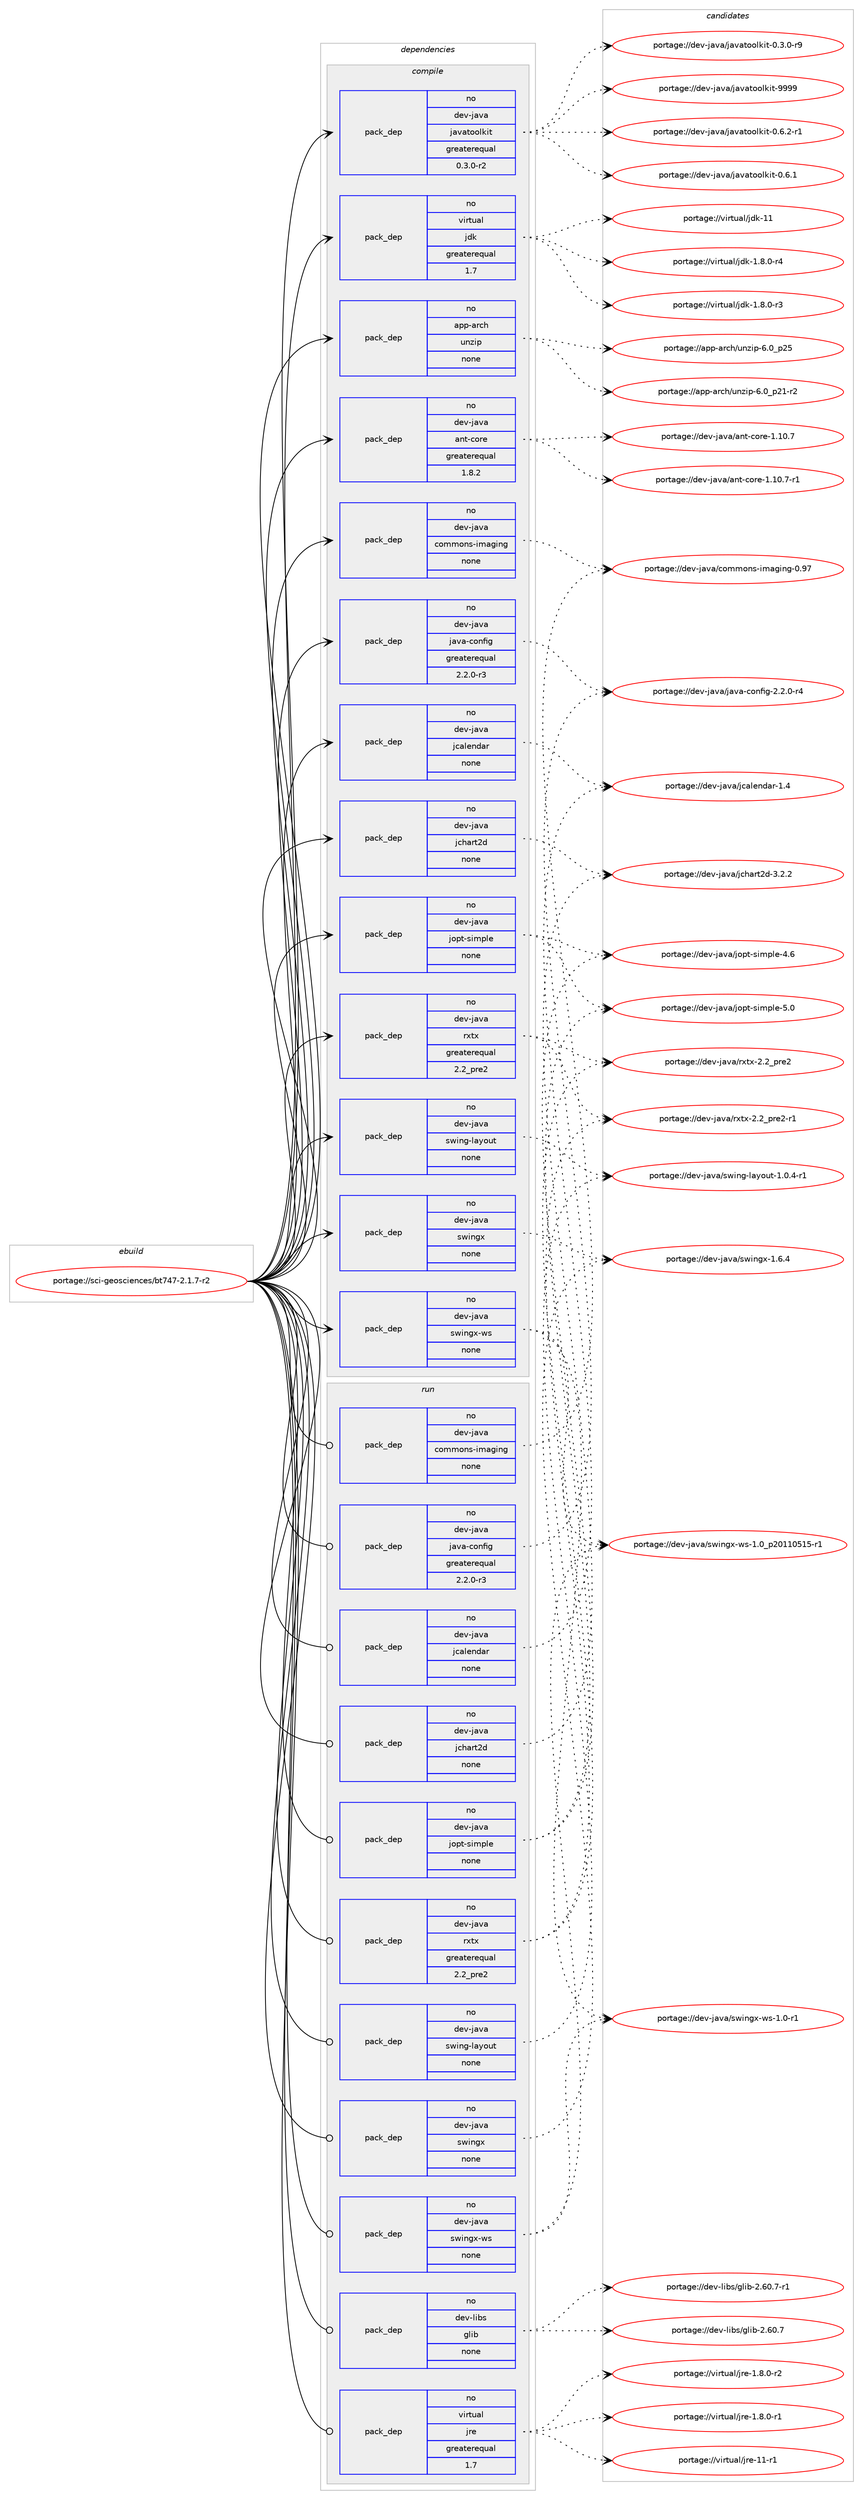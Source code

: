 digraph prolog {

# *************
# Graph options
# *************

newrank=true;
concentrate=true;
compound=true;
graph [rankdir=LR,fontname=Helvetica,fontsize=10,ranksep=1.5];#, ranksep=2.5, nodesep=0.2];
edge  [arrowhead=vee];
node  [fontname=Helvetica,fontsize=10];

# **********
# The ebuild
# **********

subgraph cluster_leftcol {
color=gray;
rank=same;
label=<<i>ebuild</i>>;
id [label="portage://sci-geosciences/bt747-2.1.7-r2", color=red, width=4, href="../sci-geosciences/bt747-2.1.7-r2.svg"];
}

# ****************
# The dependencies
# ****************

subgraph cluster_midcol {
color=gray;
label=<<i>dependencies</i>>;
subgraph cluster_compile {
fillcolor="#eeeeee";
style=filled;
label=<<i>compile</i>>;
subgraph pack76003 {
dependency97546 [label=<<TABLE BORDER="0" CELLBORDER="1" CELLSPACING="0" CELLPADDING="4" WIDTH="220"><TR><TD ROWSPAN="6" CELLPADDING="30">pack_dep</TD></TR><TR><TD WIDTH="110">no</TD></TR><TR><TD>app-arch</TD></TR><TR><TD>unzip</TD></TR><TR><TD>none</TD></TR><TR><TD></TD></TR></TABLE>>, shape=none, color=blue];
}
id:e -> dependency97546:w [weight=20,style="solid",arrowhead="vee"];
subgraph pack76004 {
dependency97547 [label=<<TABLE BORDER="0" CELLBORDER="1" CELLSPACING="0" CELLPADDING="4" WIDTH="220"><TR><TD ROWSPAN="6" CELLPADDING="30">pack_dep</TD></TR><TR><TD WIDTH="110">no</TD></TR><TR><TD>dev-java</TD></TR><TR><TD>ant-core</TD></TR><TR><TD>greaterequal</TD></TR><TR><TD>1.8.2</TD></TR></TABLE>>, shape=none, color=blue];
}
id:e -> dependency97547:w [weight=20,style="solid",arrowhead="vee"];
subgraph pack76005 {
dependency97548 [label=<<TABLE BORDER="0" CELLBORDER="1" CELLSPACING="0" CELLPADDING="4" WIDTH="220"><TR><TD ROWSPAN="6" CELLPADDING="30">pack_dep</TD></TR><TR><TD WIDTH="110">no</TD></TR><TR><TD>dev-java</TD></TR><TR><TD>commons-imaging</TD></TR><TR><TD>none</TD></TR><TR><TD></TD></TR></TABLE>>, shape=none, color=blue];
}
id:e -> dependency97548:w [weight=20,style="solid",arrowhead="vee"];
subgraph pack76006 {
dependency97549 [label=<<TABLE BORDER="0" CELLBORDER="1" CELLSPACING="0" CELLPADDING="4" WIDTH="220"><TR><TD ROWSPAN="6" CELLPADDING="30">pack_dep</TD></TR><TR><TD WIDTH="110">no</TD></TR><TR><TD>dev-java</TD></TR><TR><TD>java-config</TD></TR><TR><TD>greaterequal</TD></TR><TR><TD>2.2.0-r3</TD></TR></TABLE>>, shape=none, color=blue];
}
id:e -> dependency97549:w [weight=20,style="solid",arrowhead="vee"];
subgraph pack76007 {
dependency97550 [label=<<TABLE BORDER="0" CELLBORDER="1" CELLSPACING="0" CELLPADDING="4" WIDTH="220"><TR><TD ROWSPAN="6" CELLPADDING="30">pack_dep</TD></TR><TR><TD WIDTH="110">no</TD></TR><TR><TD>dev-java</TD></TR><TR><TD>javatoolkit</TD></TR><TR><TD>greaterequal</TD></TR><TR><TD>0.3.0-r2</TD></TR></TABLE>>, shape=none, color=blue];
}
id:e -> dependency97550:w [weight=20,style="solid",arrowhead="vee"];
subgraph pack76008 {
dependency97551 [label=<<TABLE BORDER="0" CELLBORDER="1" CELLSPACING="0" CELLPADDING="4" WIDTH="220"><TR><TD ROWSPAN="6" CELLPADDING="30">pack_dep</TD></TR><TR><TD WIDTH="110">no</TD></TR><TR><TD>dev-java</TD></TR><TR><TD>jcalendar</TD></TR><TR><TD>none</TD></TR><TR><TD></TD></TR></TABLE>>, shape=none, color=blue];
}
id:e -> dependency97551:w [weight=20,style="solid",arrowhead="vee"];
subgraph pack76009 {
dependency97552 [label=<<TABLE BORDER="0" CELLBORDER="1" CELLSPACING="0" CELLPADDING="4" WIDTH="220"><TR><TD ROWSPAN="6" CELLPADDING="30">pack_dep</TD></TR><TR><TD WIDTH="110">no</TD></TR><TR><TD>dev-java</TD></TR><TR><TD>jchart2d</TD></TR><TR><TD>none</TD></TR><TR><TD></TD></TR></TABLE>>, shape=none, color=blue];
}
id:e -> dependency97552:w [weight=20,style="solid",arrowhead="vee"];
subgraph pack76010 {
dependency97553 [label=<<TABLE BORDER="0" CELLBORDER="1" CELLSPACING="0" CELLPADDING="4" WIDTH="220"><TR><TD ROWSPAN="6" CELLPADDING="30">pack_dep</TD></TR><TR><TD WIDTH="110">no</TD></TR><TR><TD>dev-java</TD></TR><TR><TD>jopt-simple</TD></TR><TR><TD>none</TD></TR><TR><TD></TD></TR></TABLE>>, shape=none, color=blue];
}
id:e -> dependency97553:w [weight=20,style="solid",arrowhead="vee"];
subgraph pack76011 {
dependency97554 [label=<<TABLE BORDER="0" CELLBORDER="1" CELLSPACING="0" CELLPADDING="4" WIDTH="220"><TR><TD ROWSPAN="6" CELLPADDING="30">pack_dep</TD></TR><TR><TD WIDTH="110">no</TD></TR><TR><TD>dev-java</TD></TR><TR><TD>rxtx</TD></TR><TR><TD>greaterequal</TD></TR><TR><TD>2.2_pre2</TD></TR></TABLE>>, shape=none, color=blue];
}
id:e -> dependency97554:w [weight=20,style="solid",arrowhead="vee"];
subgraph pack76012 {
dependency97555 [label=<<TABLE BORDER="0" CELLBORDER="1" CELLSPACING="0" CELLPADDING="4" WIDTH="220"><TR><TD ROWSPAN="6" CELLPADDING="30">pack_dep</TD></TR><TR><TD WIDTH="110">no</TD></TR><TR><TD>dev-java</TD></TR><TR><TD>swing-layout</TD></TR><TR><TD>none</TD></TR><TR><TD></TD></TR></TABLE>>, shape=none, color=blue];
}
id:e -> dependency97555:w [weight=20,style="solid",arrowhead="vee"];
subgraph pack76013 {
dependency97556 [label=<<TABLE BORDER="0" CELLBORDER="1" CELLSPACING="0" CELLPADDING="4" WIDTH="220"><TR><TD ROWSPAN="6" CELLPADDING="30">pack_dep</TD></TR><TR><TD WIDTH="110">no</TD></TR><TR><TD>dev-java</TD></TR><TR><TD>swingx</TD></TR><TR><TD>none</TD></TR><TR><TD></TD></TR></TABLE>>, shape=none, color=blue];
}
id:e -> dependency97556:w [weight=20,style="solid",arrowhead="vee"];
subgraph pack76014 {
dependency97557 [label=<<TABLE BORDER="0" CELLBORDER="1" CELLSPACING="0" CELLPADDING="4" WIDTH="220"><TR><TD ROWSPAN="6" CELLPADDING="30">pack_dep</TD></TR><TR><TD WIDTH="110">no</TD></TR><TR><TD>dev-java</TD></TR><TR><TD>swingx-ws</TD></TR><TR><TD>none</TD></TR><TR><TD></TD></TR></TABLE>>, shape=none, color=blue];
}
id:e -> dependency97557:w [weight=20,style="solid",arrowhead="vee"];
subgraph pack76015 {
dependency97558 [label=<<TABLE BORDER="0" CELLBORDER="1" CELLSPACING="0" CELLPADDING="4" WIDTH="220"><TR><TD ROWSPAN="6" CELLPADDING="30">pack_dep</TD></TR><TR><TD WIDTH="110">no</TD></TR><TR><TD>virtual</TD></TR><TR><TD>jdk</TD></TR><TR><TD>greaterequal</TD></TR><TR><TD>1.7</TD></TR></TABLE>>, shape=none, color=blue];
}
id:e -> dependency97558:w [weight=20,style="solid",arrowhead="vee"];
}
subgraph cluster_compileandrun {
fillcolor="#eeeeee";
style=filled;
label=<<i>compile and run</i>>;
}
subgraph cluster_run {
fillcolor="#eeeeee";
style=filled;
label=<<i>run</i>>;
subgraph pack76016 {
dependency97559 [label=<<TABLE BORDER="0" CELLBORDER="1" CELLSPACING="0" CELLPADDING="4" WIDTH="220"><TR><TD ROWSPAN="6" CELLPADDING="30">pack_dep</TD></TR><TR><TD WIDTH="110">no</TD></TR><TR><TD>dev-java</TD></TR><TR><TD>commons-imaging</TD></TR><TR><TD>none</TD></TR><TR><TD></TD></TR></TABLE>>, shape=none, color=blue];
}
id:e -> dependency97559:w [weight=20,style="solid",arrowhead="odot"];
subgraph pack76017 {
dependency97560 [label=<<TABLE BORDER="0" CELLBORDER="1" CELLSPACING="0" CELLPADDING="4" WIDTH="220"><TR><TD ROWSPAN="6" CELLPADDING="30">pack_dep</TD></TR><TR><TD WIDTH="110">no</TD></TR><TR><TD>dev-java</TD></TR><TR><TD>java-config</TD></TR><TR><TD>greaterequal</TD></TR><TR><TD>2.2.0-r3</TD></TR></TABLE>>, shape=none, color=blue];
}
id:e -> dependency97560:w [weight=20,style="solid",arrowhead="odot"];
subgraph pack76018 {
dependency97561 [label=<<TABLE BORDER="0" CELLBORDER="1" CELLSPACING="0" CELLPADDING="4" WIDTH="220"><TR><TD ROWSPAN="6" CELLPADDING="30">pack_dep</TD></TR><TR><TD WIDTH="110">no</TD></TR><TR><TD>dev-java</TD></TR><TR><TD>jcalendar</TD></TR><TR><TD>none</TD></TR><TR><TD></TD></TR></TABLE>>, shape=none, color=blue];
}
id:e -> dependency97561:w [weight=20,style="solid",arrowhead="odot"];
subgraph pack76019 {
dependency97562 [label=<<TABLE BORDER="0" CELLBORDER="1" CELLSPACING="0" CELLPADDING="4" WIDTH="220"><TR><TD ROWSPAN="6" CELLPADDING="30">pack_dep</TD></TR><TR><TD WIDTH="110">no</TD></TR><TR><TD>dev-java</TD></TR><TR><TD>jchart2d</TD></TR><TR><TD>none</TD></TR><TR><TD></TD></TR></TABLE>>, shape=none, color=blue];
}
id:e -> dependency97562:w [weight=20,style="solid",arrowhead="odot"];
subgraph pack76020 {
dependency97563 [label=<<TABLE BORDER="0" CELLBORDER="1" CELLSPACING="0" CELLPADDING="4" WIDTH="220"><TR><TD ROWSPAN="6" CELLPADDING="30">pack_dep</TD></TR><TR><TD WIDTH="110">no</TD></TR><TR><TD>dev-java</TD></TR><TR><TD>jopt-simple</TD></TR><TR><TD>none</TD></TR><TR><TD></TD></TR></TABLE>>, shape=none, color=blue];
}
id:e -> dependency97563:w [weight=20,style="solid",arrowhead="odot"];
subgraph pack76021 {
dependency97564 [label=<<TABLE BORDER="0" CELLBORDER="1" CELLSPACING="0" CELLPADDING="4" WIDTH="220"><TR><TD ROWSPAN="6" CELLPADDING="30">pack_dep</TD></TR><TR><TD WIDTH="110">no</TD></TR><TR><TD>dev-java</TD></TR><TR><TD>rxtx</TD></TR><TR><TD>greaterequal</TD></TR><TR><TD>2.2_pre2</TD></TR></TABLE>>, shape=none, color=blue];
}
id:e -> dependency97564:w [weight=20,style="solid",arrowhead="odot"];
subgraph pack76022 {
dependency97565 [label=<<TABLE BORDER="0" CELLBORDER="1" CELLSPACING="0" CELLPADDING="4" WIDTH="220"><TR><TD ROWSPAN="6" CELLPADDING="30">pack_dep</TD></TR><TR><TD WIDTH="110">no</TD></TR><TR><TD>dev-java</TD></TR><TR><TD>swing-layout</TD></TR><TR><TD>none</TD></TR><TR><TD></TD></TR></TABLE>>, shape=none, color=blue];
}
id:e -> dependency97565:w [weight=20,style="solid",arrowhead="odot"];
subgraph pack76023 {
dependency97566 [label=<<TABLE BORDER="0" CELLBORDER="1" CELLSPACING="0" CELLPADDING="4" WIDTH="220"><TR><TD ROWSPAN="6" CELLPADDING="30">pack_dep</TD></TR><TR><TD WIDTH="110">no</TD></TR><TR><TD>dev-java</TD></TR><TR><TD>swingx</TD></TR><TR><TD>none</TD></TR><TR><TD></TD></TR></TABLE>>, shape=none, color=blue];
}
id:e -> dependency97566:w [weight=20,style="solid",arrowhead="odot"];
subgraph pack76024 {
dependency97567 [label=<<TABLE BORDER="0" CELLBORDER="1" CELLSPACING="0" CELLPADDING="4" WIDTH="220"><TR><TD ROWSPAN="6" CELLPADDING="30">pack_dep</TD></TR><TR><TD WIDTH="110">no</TD></TR><TR><TD>dev-java</TD></TR><TR><TD>swingx-ws</TD></TR><TR><TD>none</TD></TR><TR><TD></TD></TR></TABLE>>, shape=none, color=blue];
}
id:e -> dependency97567:w [weight=20,style="solid",arrowhead="odot"];
subgraph pack76025 {
dependency97568 [label=<<TABLE BORDER="0" CELLBORDER="1" CELLSPACING="0" CELLPADDING="4" WIDTH="220"><TR><TD ROWSPAN="6" CELLPADDING="30">pack_dep</TD></TR><TR><TD WIDTH="110">no</TD></TR><TR><TD>dev-libs</TD></TR><TR><TD>glib</TD></TR><TR><TD>none</TD></TR><TR><TD></TD></TR></TABLE>>, shape=none, color=blue];
}
id:e -> dependency97568:w [weight=20,style="solid",arrowhead="odot"];
subgraph pack76026 {
dependency97569 [label=<<TABLE BORDER="0" CELLBORDER="1" CELLSPACING="0" CELLPADDING="4" WIDTH="220"><TR><TD ROWSPAN="6" CELLPADDING="30">pack_dep</TD></TR><TR><TD WIDTH="110">no</TD></TR><TR><TD>virtual</TD></TR><TR><TD>jre</TD></TR><TR><TD>greaterequal</TD></TR><TR><TD>1.7</TD></TR></TABLE>>, shape=none, color=blue];
}
id:e -> dependency97569:w [weight=20,style="solid",arrowhead="odot"];
}
}

# **************
# The candidates
# **************

subgraph cluster_choices {
rank=same;
color=gray;
label=<<i>candidates</i>>;

subgraph choice76003 {
color=black;
nodesep=1;
choice971121124597114991044711711012210511245544648951125053 [label="portage://app-arch/unzip-6.0_p25", color=red, width=4,href="../app-arch/unzip-6.0_p25.svg"];
choice9711211245971149910447117110122105112455446489511250494511450 [label="portage://app-arch/unzip-6.0_p21-r2", color=red, width=4,href="../app-arch/unzip-6.0_p21-r2.svg"];
dependency97546:e -> choice971121124597114991044711711012210511245544648951125053:w [style=dotted,weight="100"];
dependency97546:e -> choice9711211245971149910447117110122105112455446489511250494511450:w [style=dotted,weight="100"];
}
subgraph choice76004 {
color=black;
nodesep=1;
choice10010111845106971189747971101164599111114101454946494846554511449 [label="portage://dev-java/ant-core-1.10.7-r1", color=red, width=4,href="../dev-java/ant-core-1.10.7-r1.svg"];
choice1001011184510697118974797110116459911111410145494649484655 [label="portage://dev-java/ant-core-1.10.7", color=red, width=4,href="../dev-java/ant-core-1.10.7.svg"];
dependency97547:e -> choice10010111845106971189747971101164599111114101454946494846554511449:w [style=dotted,weight="100"];
dependency97547:e -> choice1001011184510697118974797110116459911111410145494649484655:w [style=dotted,weight="100"];
}
subgraph choice76005 {
color=black;
nodesep=1;
choice100101118451069711897479911110910911111011545105109971031051101034548465755 [label="portage://dev-java/commons-imaging-0.97", color=red, width=4,href="../dev-java/commons-imaging-0.97.svg"];
dependency97548:e -> choice100101118451069711897479911110910911111011545105109971031051101034548465755:w [style=dotted,weight="100"];
}
subgraph choice76006 {
color=black;
nodesep=1;
choice10010111845106971189747106971189745991111101021051034550465046484511452 [label="portage://dev-java/java-config-2.2.0-r4", color=red, width=4,href="../dev-java/java-config-2.2.0-r4.svg"];
dependency97549:e -> choice10010111845106971189747106971189745991111101021051034550465046484511452:w [style=dotted,weight="100"];
}
subgraph choice76007 {
color=black;
nodesep=1;
choice1001011184510697118974710697118971161111111081071051164557575757 [label="portage://dev-java/javatoolkit-9999", color=red, width=4,href="../dev-java/javatoolkit-9999.svg"];
choice1001011184510697118974710697118971161111111081071051164548465446504511449 [label="portage://dev-java/javatoolkit-0.6.2-r1", color=red, width=4,href="../dev-java/javatoolkit-0.6.2-r1.svg"];
choice100101118451069711897471069711897116111111108107105116454846544649 [label="portage://dev-java/javatoolkit-0.6.1", color=red, width=4,href="../dev-java/javatoolkit-0.6.1.svg"];
choice1001011184510697118974710697118971161111111081071051164548465146484511457 [label="portage://dev-java/javatoolkit-0.3.0-r9", color=red, width=4,href="../dev-java/javatoolkit-0.3.0-r9.svg"];
dependency97550:e -> choice1001011184510697118974710697118971161111111081071051164557575757:w [style=dotted,weight="100"];
dependency97550:e -> choice1001011184510697118974710697118971161111111081071051164548465446504511449:w [style=dotted,weight="100"];
dependency97550:e -> choice100101118451069711897471069711897116111111108107105116454846544649:w [style=dotted,weight="100"];
dependency97550:e -> choice1001011184510697118974710697118971161111111081071051164548465146484511457:w [style=dotted,weight="100"];
}
subgraph choice76008 {
color=black;
nodesep=1;
choice1001011184510697118974710699971081011101009711445494652 [label="portage://dev-java/jcalendar-1.4", color=red, width=4,href="../dev-java/jcalendar-1.4.svg"];
dependency97551:e -> choice1001011184510697118974710699971081011101009711445494652:w [style=dotted,weight="100"];
}
subgraph choice76009 {
color=black;
nodesep=1;
choice10010111845106971189747106991049711411650100455146504650 [label="portage://dev-java/jchart2d-3.2.2", color=red, width=4,href="../dev-java/jchart2d-3.2.2.svg"];
dependency97552:e -> choice10010111845106971189747106991049711411650100455146504650:w [style=dotted,weight="100"];
}
subgraph choice76010 {
color=black;
nodesep=1;
choice100101118451069711897471061111121164511510510911210810145534648 [label="portage://dev-java/jopt-simple-5.0", color=red, width=4,href="../dev-java/jopt-simple-5.0.svg"];
choice100101118451069711897471061111121164511510510911210810145524654 [label="portage://dev-java/jopt-simple-4.6", color=red, width=4,href="../dev-java/jopt-simple-4.6.svg"];
dependency97553:e -> choice100101118451069711897471061111121164511510510911210810145534648:w [style=dotted,weight="100"];
dependency97553:e -> choice100101118451069711897471061111121164511510510911210810145524654:w [style=dotted,weight="100"];
}
subgraph choice76011 {
color=black;
nodesep=1;
choice100101118451069711897471141201161204550465095112114101504511449 [label="portage://dev-java/rxtx-2.2_pre2-r1", color=red, width=4,href="../dev-java/rxtx-2.2_pre2-r1.svg"];
choice10010111845106971189747114120116120455046509511211410150 [label="portage://dev-java/rxtx-2.2_pre2", color=red, width=4,href="../dev-java/rxtx-2.2_pre2.svg"];
dependency97554:e -> choice100101118451069711897471141201161204550465095112114101504511449:w [style=dotted,weight="100"];
dependency97554:e -> choice10010111845106971189747114120116120455046509511211410150:w [style=dotted,weight="100"];
}
subgraph choice76012 {
color=black;
nodesep=1;
choice1001011184510697118974711511910511010345108971211111171164549464846524511449 [label="portage://dev-java/swing-layout-1.0.4-r1", color=red, width=4,href="../dev-java/swing-layout-1.0.4-r1.svg"];
dependency97555:e -> choice1001011184510697118974711511910511010345108971211111171164549464846524511449:w [style=dotted,weight="100"];
}
subgraph choice76013 {
color=black;
nodesep=1;
choice10010111845106971189747115119105110103120454946544652 [label="portage://dev-java/swingx-1.6.4", color=red, width=4,href="../dev-java/swingx-1.6.4.svg"];
dependency97556:e -> choice10010111845106971189747115119105110103120454946544652:w [style=dotted,weight="100"];
}
subgraph choice76014 {
color=black;
nodesep=1;
choice1001011184510697118974711511910511010312045119115454946489511250484949485349534511449 [label="portage://dev-java/swingx-ws-1.0_p20110515-r1", color=red, width=4,href="../dev-java/swingx-ws-1.0_p20110515-r1.svg"];
choice1001011184510697118974711511910511010312045119115454946484511449 [label="portage://dev-java/swingx-ws-1.0-r1", color=red, width=4,href="../dev-java/swingx-ws-1.0-r1.svg"];
dependency97557:e -> choice1001011184510697118974711511910511010312045119115454946489511250484949485349534511449:w [style=dotted,weight="100"];
dependency97557:e -> choice1001011184510697118974711511910511010312045119115454946484511449:w [style=dotted,weight="100"];
}
subgraph choice76015 {
color=black;
nodesep=1;
choice1181051141161179710847106100107454949 [label="portage://virtual/jdk-11", color=red, width=4,href="../virtual/jdk-11.svg"];
choice11810511411611797108471061001074549465646484511452 [label="portage://virtual/jdk-1.8.0-r4", color=red, width=4,href="../virtual/jdk-1.8.0-r4.svg"];
choice11810511411611797108471061001074549465646484511451 [label="portage://virtual/jdk-1.8.0-r3", color=red, width=4,href="../virtual/jdk-1.8.0-r3.svg"];
dependency97558:e -> choice1181051141161179710847106100107454949:w [style=dotted,weight="100"];
dependency97558:e -> choice11810511411611797108471061001074549465646484511452:w [style=dotted,weight="100"];
dependency97558:e -> choice11810511411611797108471061001074549465646484511451:w [style=dotted,weight="100"];
}
subgraph choice76016 {
color=black;
nodesep=1;
choice100101118451069711897479911110910911111011545105109971031051101034548465755 [label="portage://dev-java/commons-imaging-0.97", color=red, width=4,href="../dev-java/commons-imaging-0.97.svg"];
dependency97559:e -> choice100101118451069711897479911110910911111011545105109971031051101034548465755:w [style=dotted,weight="100"];
}
subgraph choice76017 {
color=black;
nodesep=1;
choice10010111845106971189747106971189745991111101021051034550465046484511452 [label="portage://dev-java/java-config-2.2.0-r4", color=red, width=4,href="../dev-java/java-config-2.2.0-r4.svg"];
dependency97560:e -> choice10010111845106971189747106971189745991111101021051034550465046484511452:w [style=dotted,weight="100"];
}
subgraph choice76018 {
color=black;
nodesep=1;
choice1001011184510697118974710699971081011101009711445494652 [label="portage://dev-java/jcalendar-1.4", color=red, width=4,href="../dev-java/jcalendar-1.4.svg"];
dependency97561:e -> choice1001011184510697118974710699971081011101009711445494652:w [style=dotted,weight="100"];
}
subgraph choice76019 {
color=black;
nodesep=1;
choice10010111845106971189747106991049711411650100455146504650 [label="portage://dev-java/jchart2d-3.2.2", color=red, width=4,href="../dev-java/jchart2d-3.2.2.svg"];
dependency97562:e -> choice10010111845106971189747106991049711411650100455146504650:w [style=dotted,weight="100"];
}
subgraph choice76020 {
color=black;
nodesep=1;
choice100101118451069711897471061111121164511510510911210810145534648 [label="portage://dev-java/jopt-simple-5.0", color=red, width=4,href="../dev-java/jopt-simple-5.0.svg"];
choice100101118451069711897471061111121164511510510911210810145524654 [label="portage://dev-java/jopt-simple-4.6", color=red, width=4,href="../dev-java/jopt-simple-4.6.svg"];
dependency97563:e -> choice100101118451069711897471061111121164511510510911210810145534648:w [style=dotted,weight="100"];
dependency97563:e -> choice100101118451069711897471061111121164511510510911210810145524654:w [style=dotted,weight="100"];
}
subgraph choice76021 {
color=black;
nodesep=1;
choice100101118451069711897471141201161204550465095112114101504511449 [label="portage://dev-java/rxtx-2.2_pre2-r1", color=red, width=4,href="../dev-java/rxtx-2.2_pre2-r1.svg"];
choice10010111845106971189747114120116120455046509511211410150 [label="portage://dev-java/rxtx-2.2_pre2", color=red, width=4,href="../dev-java/rxtx-2.2_pre2.svg"];
dependency97564:e -> choice100101118451069711897471141201161204550465095112114101504511449:w [style=dotted,weight="100"];
dependency97564:e -> choice10010111845106971189747114120116120455046509511211410150:w [style=dotted,weight="100"];
}
subgraph choice76022 {
color=black;
nodesep=1;
choice1001011184510697118974711511910511010345108971211111171164549464846524511449 [label="portage://dev-java/swing-layout-1.0.4-r1", color=red, width=4,href="../dev-java/swing-layout-1.0.4-r1.svg"];
dependency97565:e -> choice1001011184510697118974711511910511010345108971211111171164549464846524511449:w [style=dotted,weight="100"];
}
subgraph choice76023 {
color=black;
nodesep=1;
choice10010111845106971189747115119105110103120454946544652 [label="portage://dev-java/swingx-1.6.4", color=red, width=4,href="../dev-java/swingx-1.6.4.svg"];
dependency97566:e -> choice10010111845106971189747115119105110103120454946544652:w [style=dotted,weight="100"];
}
subgraph choice76024 {
color=black;
nodesep=1;
choice1001011184510697118974711511910511010312045119115454946489511250484949485349534511449 [label="portage://dev-java/swingx-ws-1.0_p20110515-r1", color=red, width=4,href="../dev-java/swingx-ws-1.0_p20110515-r1.svg"];
choice1001011184510697118974711511910511010312045119115454946484511449 [label="portage://dev-java/swingx-ws-1.0-r1", color=red, width=4,href="../dev-java/swingx-ws-1.0-r1.svg"];
dependency97567:e -> choice1001011184510697118974711511910511010312045119115454946489511250484949485349534511449:w [style=dotted,weight="100"];
dependency97567:e -> choice1001011184510697118974711511910511010312045119115454946484511449:w [style=dotted,weight="100"];
}
subgraph choice76025 {
color=black;
nodesep=1;
choice10010111845108105981154710310810598455046544846554511449 [label="portage://dev-libs/glib-2.60.7-r1", color=red, width=4,href="../dev-libs/glib-2.60.7-r1.svg"];
choice1001011184510810598115471031081059845504654484655 [label="portage://dev-libs/glib-2.60.7", color=red, width=4,href="../dev-libs/glib-2.60.7.svg"];
dependency97568:e -> choice10010111845108105981154710310810598455046544846554511449:w [style=dotted,weight="100"];
dependency97568:e -> choice1001011184510810598115471031081059845504654484655:w [style=dotted,weight="100"];
}
subgraph choice76026 {
color=black;
nodesep=1;
choice11810511411611797108471061141014549494511449 [label="portage://virtual/jre-11-r1", color=red, width=4,href="../virtual/jre-11-r1.svg"];
choice11810511411611797108471061141014549465646484511450 [label="portage://virtual/jre-1.8.0-r2", color=red, width=4,href="../virtual/jre-1.8.0-r2.svg"];
choice11810511411611797108471061141014549465646484511449 [label="portage://virtual/jre-1.8.0-r1", color=red, width=4,href="../virtual/jre-1.8.0-r1.svg"];
dependency97569:e -> choice11810511411611797108471061141014549494511449:w [style=dotted,weight="100"];
dependency97569:e -> choice11810511411611797108471061141014549465646484511450:w [style=dotted,weight="100"];
dependency97569:e -> choice11810511411611797108471061141014549465646484511449:w [style=dotted,weight="100"];
}
}

}
